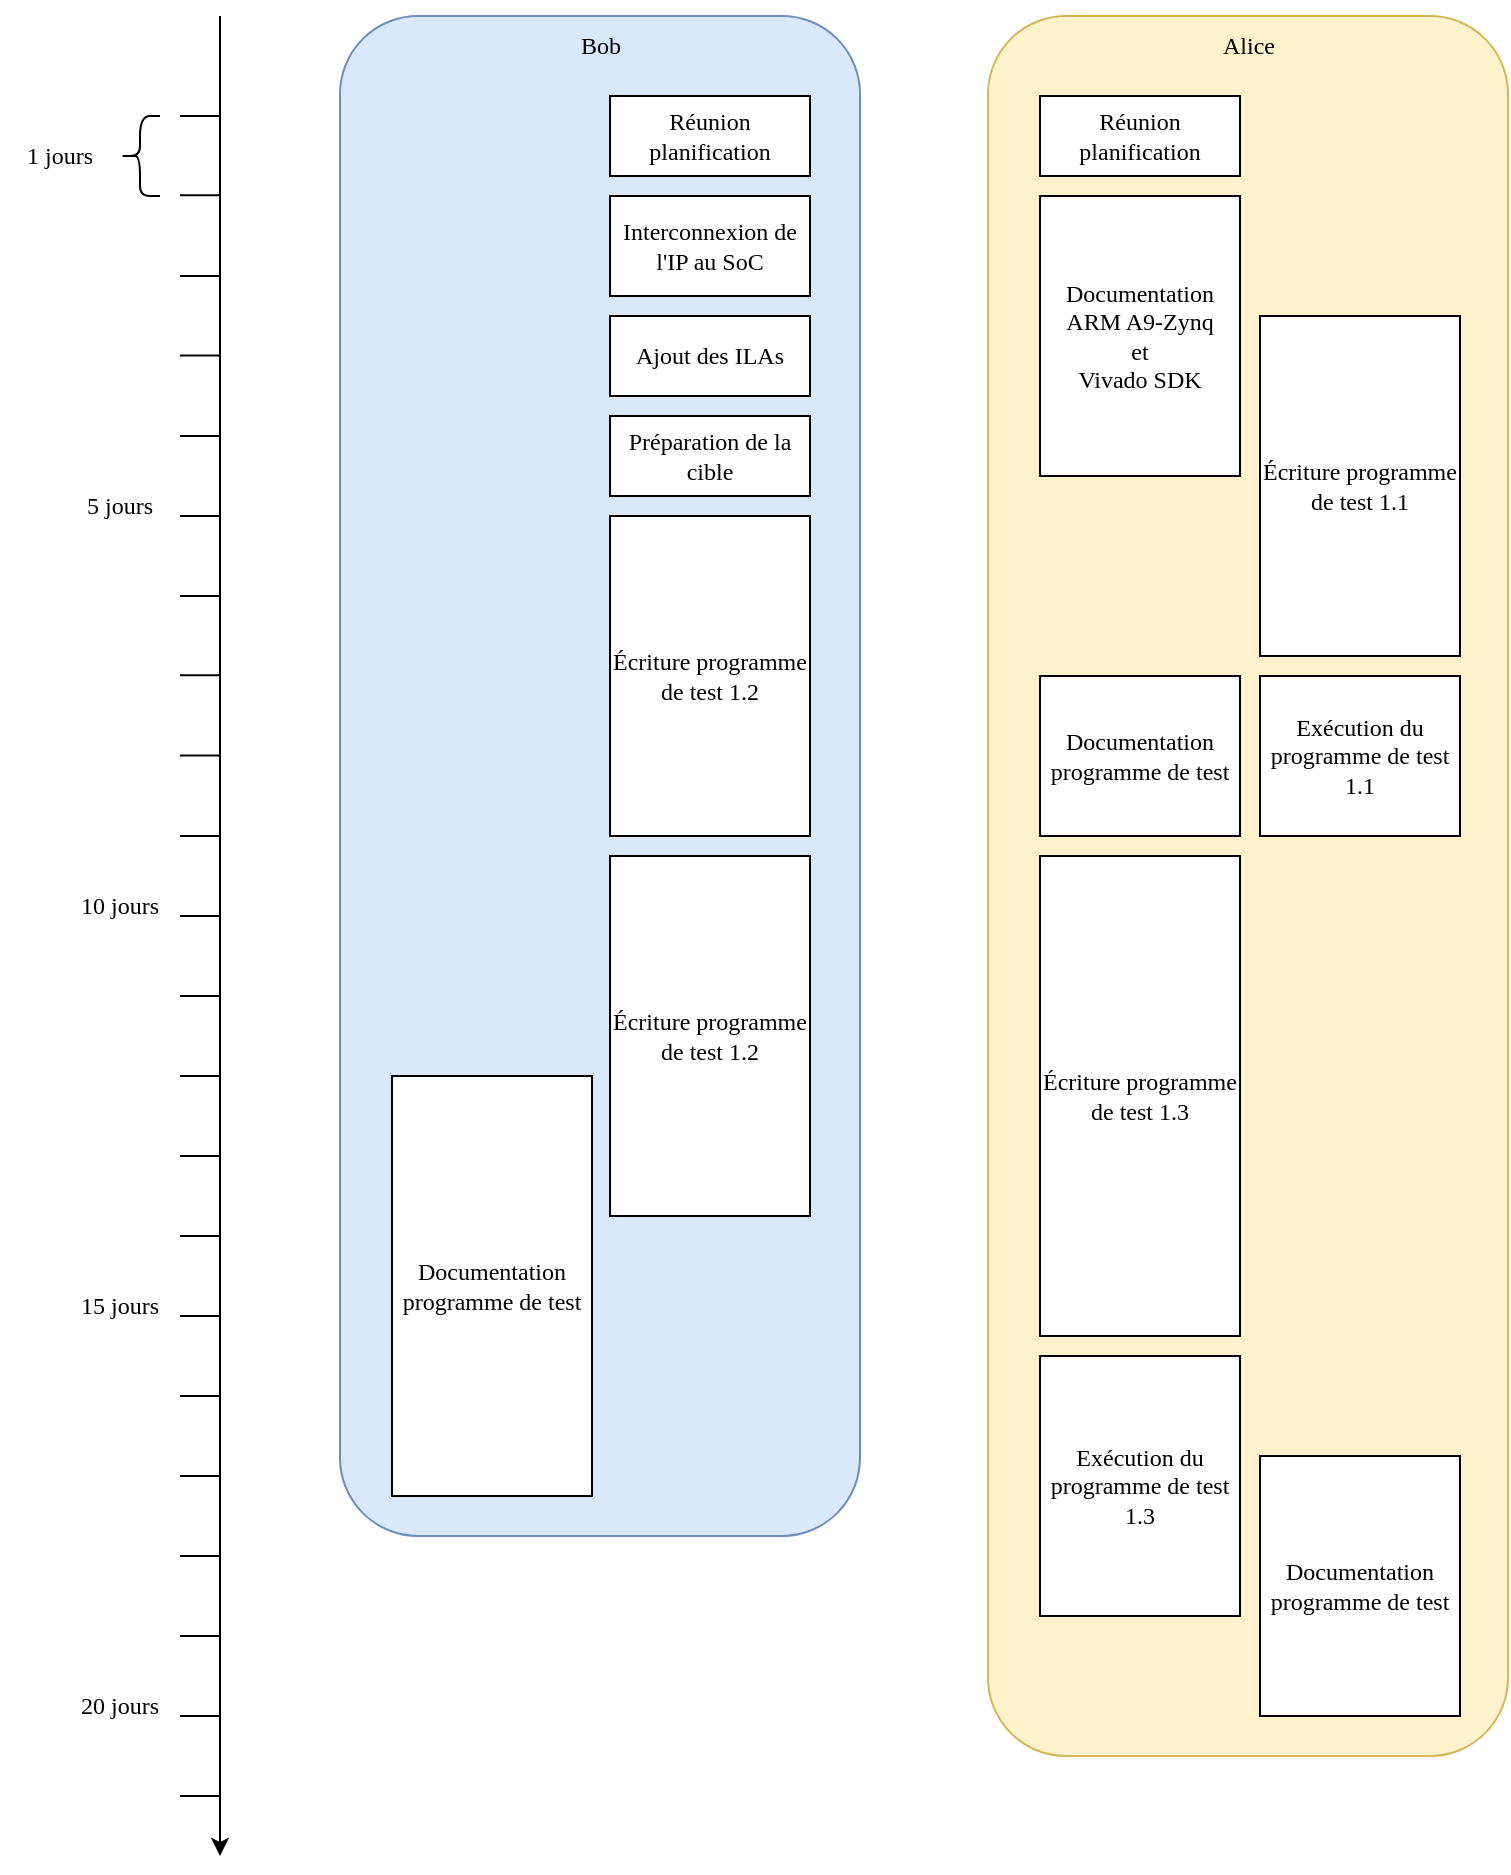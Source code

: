 <mxfile version="20.8.5" type="device"><diagram id="z3ikbc_Riyo83WrPJpMM" name="Page-1"><mxGraphModel dx="2876" dy="1050" grid="1" gridSize="10" guides="1" tooltips="1" connect="1" arrows="1" fold="1" page="1" pageScale="1" pageWidth="827" pageHeight="1169" math="0" shadow="0"><root><mxCell id="0"/><mxCell id="1" parent="0"/><mxCell id="rknJ16STtgYYOyeddop2-58" value="" style="rounded=1;whiteSpace=wrap;html=1;fontFamily=Verdana;fontSize=12;fillColor=#fff2cc;strokeColor=#d6b656;" vertex="1" parent="1"><mxGeometry x="-56" y="40" width="260" height="870" as="geometry"/></mxCell><mxCell id="rknJ16STtgYYOyeddop2-57" value="" style="rounded=1;whiteSpace=wrap;html=1;fontFamily=Verdana;fontSize=12;fillColor=#dae8fc;strokeColor=#6c8ebf;" vertex="1" parent="1"><mxGeometry x="-380" y="40" width="260" height="760" as="geometry"/></mxCell><mxCell id="rknJ16STtgYYOyeddop2-1" value="" style="endArrow=classic;html=1;rounded=0;" edge="1" parent="1"><mxGeometry width="50" height="50" relative="1" as="geometry"><mxPoint x="-440" y="40" as="sourcePoint"/><mxPoint x="-440" y="960" as="targetPoint"/></mxGeometry></mxCell><mxCell id="rknJ16STtgYYOyeddop2-2" value="&lt;font style=&quot;font-size: 12px;&quot; face=&quot;Verdana&quot;&gt;Réunion planification&lt;/font&gt;" style="rounded=0;whiteSpace=wrap;html=1;" vertex="1" parent="1"><mxGeometry x="-245" y="80" width="100" height="40" as="geometry"/></mxCell><mxCell id="rknJ16STtgYYOyeddop2-3" value="&lt;font style=&quot;font-size: 12px;&quot; face=&quot;Verdana&quot;&gt;Réunion planification&lt;/font&gt;" style="rounded=0;whiteSpace=wrap;html=1;" vertex="1" parent="1"><mxGeometry x="-30" y="80" width="100" height="40" as="geometry"/></mxCell><mxCell id="rknJ16STtgYYOyeddop2-4" value="" style="endArrow=none;html=1;rounded=0;fontFamily=Verdana;fontSize=14;" edge="1" parent="1"><mxGeometry width="50" height="50" relative="1" as="geometry"><mxPoint x="-440" y="129.6" as="sourcePoint"/><mxPoint x="-460" y="129.6" as="targetPoint"/></mxGeometry></mxCell><mxCell id="rknJ16STtgYYOyeddop2-7" value="Bob" style="text;html=1;strokeColor=none;fillColor=none;align=center;verticalAlign=middle;whiteSpace=wrap;rounded=0;fontFamily=Verdana;fontSize=12;" vertex="1" parent="1"><mxGeometry x="-287.5" y="40" width="75" height="30" as="geometry"/></mxCell><mxCell id="rknJ16STtgYYOyeddop2-8" value="Alice" style="text;html=1;strokeColor=none;fillColor=none;align=center;verticalAlign=middle;whiteSpace=wrap;rounded=0;fontFamily=Verdana;fontSize=12;" vertex="1" parent="1"><mxGeometry x="36.5" y="40" width="75" height="30" as="geometry"/></mxCell><mxCell id="rknJ16STtgYYOyeddop2-9" value="1 jours" style="text;html=1;strokeColor=none;fillColor=none;align=center;verticalAlign=middle;whiteSpace=wrap;rounded=0;fontFamily=Verdana;fontSize=12;" vertex="1" parent="1"><mxGeometry x="-550" y="95" width="60" height="30" as="geometry"/></mxCell><mxCell id="rknJ16STtgYYOyeddop2-10" value="Interconnexion de l'IP au SoC" style="rounded=0;whiteSpace=wrap;html=1;fontFamily=Verdana;fontSize=12;" vertex="1" parent="1"><mxGeometry x="-245" y="130" width="100" height="50" as="geometry"/></mxCell><mxCell id="rknJ16STtgYYOyeddop2-14" value="Ajout des ILAs" style="rounded=0;whiteSpace=wrap;html=1;fontFamily=Verdana;fontSize=12;" vertex="1" parent="1"><mxGeometry x="-245" y="190" width="100" height="40" as="geometry"/></mxCell><mxCell id="rknJ16STtgYYOyeddop2-15" value="Préparation de la cible" style="rounded=0;whiteSpace=wrap;html=1;fontFamily=Verdana;fontSize=12;" vertex="1" parent="1"><mxGeometry x="-245" y="240" width="100" height="40" as="geometry"/></mxCell><mxCell id="rknJ16STtgYYOyeddop2-16" value="" style="endArrow=none;html=1;rounded=0;fontFamily=Verdana;fontSize=12;" edge="1" parent="1"><mxGeometry width="50" height="50" relative="1" as="geometry"><mxPoint x="-460" y="290" as="sourcePoint"/><mxPoint x="-440" y="290" as="targetPoint"/></mxGeometry></mxCell><mxCell id="rknJ16STtgYYOyeddop2-19" value="" style="shape=curlyBracket;whiteSpace=wrap;html=1;rounded=1;labelPosition=left;verticalLabelPosition=middle;align=right;verticalAlign=middle;fontFamily=Verdana;fontSize=12;" vertex="1" parent="1"><mxGeometry x="-490" y="90" width="20" height="40" as="geometry"/></mxCell><mxCell id="rknJ16STtgYYOyeddop2-21" value="" style="endArrow=none;html=1;rounded=0;fontFamily=Verdana;fontSize=12;" edge="1" parent="1"><mxGeometry width="50" height="50" relative="1" as="geometry"><mxPoint x="-460" y="369.6" as="sourcePoint"/><mxPoint x="-440" y="369.6" as="targetPoint"/></mxGeometry></mxCell><mxCell id="rknJ16STtgYYOyeddop2-22" value="Documentation ARM A9-Zynq&lt;br&gt;&lt;div&gt;et&lt;/div&gt;&lt;div&gt;Vivado SDK&lt;br&gt;&lt;/div&gt;" style="rounded=0;whiteSpace=wrap;html=1;fontFamily=Verdana;fontSize=12;" vertex="1" parent="1"><mxGeometry x="-30" y="130" width="100" height="140" as="geometry"/></mxCell><mxCell id="rknJ16STtgYYOyeddop2-23" value="Écriture programme de test 1.1" style="rounded=0;whiteSpace=wrap;html=1;fontFamily=Verdana;fontSize=12;" vertex="1" parent="1"><mxGeometry x="80" y="190" width="100" height="170" as="geometry"/></mxCell><mxCell id="rknJ16STtgYYOyeddop2-25" value="Écriture programme de test 1.2" style="rounded=0;whiteSpace=wrap;html=1;fontFamily=Verdana;fontSize=12;" vertex="1" parent="1"><mxGeometry x="-245" y="290" width="100" height="160" as="geometry"/></mxCell><mxCell id="rknJ16STtgYYOyeddop2-26" value="Exécution du programme de test 1.1" style="rounded=0;whiteSpace=wrap;html=1;fontFamily=Verdana;fontSize=12;" vertex="1" parent="1"><mxGeometry x="80" y="370" width="100" height="80" as="geometry"/></mxCell><mxCell id="rknJ16STtgYYOyeddop2-27" value="Documentation programme de test" style="rounded=0;whiteSpace=wrap;html=1;fontFamily=Verdana;fontSize=12;" vertex="1" parent="1"><mxGeometry x="-30" y="370" width="100" height="80" as="geometry"/></mxCell><mxCell id="rknJ16STtgYYOyeddop2-28" value="Écriture programme de test 1.3" style="rounded=0;whiteSpace=wrap;html=1;fontFamily=Verdana;fontSize=12;" vertex="1" parent="1"><mxGeometry x="-30" y="460" width="100" height="240" as="geometry"/></mxCell><mxCell id="rknJ16STtgYYOyeddop2-29" value="Exécution du programme de test 1.3" style="rounded=0;whiteSpace=wrap;html=1;fontFamily=Verdana;fontSize=12;" vertex="1" parent="1"><mxGeometry x="-30" y="710" width="100" height="130" as="geometry"/></mxCell><mxCell id="rknJ16STtgYYOyeddop2-30" value="Documentation programme de test" style="rounded=0;whiteSpace=wrap;html=1;fontFamily=Verdana;fontSize=12;" vertex="1" parent="1"><mxGeometry x="80" y="760" width="100" height="130" as="geometry"/></mxCell><mxCell id="rknJ16STtgYYOyeddop2-31" value="Écriture programme de test 1.2" style="rounded=0;whiteSpace=wrap;html=1;fontFamily=Verdana;fontSize=12;" vertex="1" parent="1"><mxGeometry x="-245" y="460" width="100" height="180" as="geometry"/></mxCell><mxCell id="rknJ16STtgYYOyeddop2-33" value="Documentation programme de test" style="rounded=0;whiteSpace=wrap;html=1;fontFamily=Verdana;fontSize=12;" vertex="1" parent="1"><mxGeometry x="-354" y="570" width="100" height="210" as="geometry"/></mxCell><mxCell id="rknJ16STtgYYOyeddop2-34" value="" style="endArrow=none;html=1;rounded=0;fontFamily=Verdana;fontSize=14;" edge="1" parent="1"><mxGeometry width="50" height="50" relative="1" as="geometry"><mxPoint x="-440" y="170" as="sourcePoint"/><mxPoint x="-460" y="170" as="targetPoint"/></mxGeometry></mxCell><mxCell id="rknJ16STtgYYOyeddop2-35" value="" style="endArrow=none;html=1;rounded=0;fontFamily=Verdana;fontSize=14;" edge="1" parent="1"><mxGeometry width="50" height="50" relative="1" as="geometry"><mxPoint x="-440" y="209.8" as="sourcePoint"/><mxPoint x="-460" y="209.8" as="targetPoint"/></mxGeometry></mxCell><mxCell id="rknJ16STtgYYOyeddop2-36" value="" style="endArrow=none;html=1;rounded=0;fontFamily=Verdana;fontSize=14;" edge="1" parent="1"><mxGeometry width="50" height="50" relative="1" as="geometry"><mxPoint x="-440" y="250" as="sourcePoint"/><mxPoint x="-460" y="250" as="targetPoint"/></mxGeometry></mxCell><mxCell id="rknJ16STtgYYOyeddop2-37" value="" style="endArrow=none;html=1;rounded=0;fontFamily=Verdana;fontSize=14;" edge="1" parent="1"><mxGeometry width="50" height="50" relative="1" as="geometry"><mxPoint x="-440" y="330" as="sourcePoint"/><mxPoint x="-460" y="330" as="targetPoint"/></mxGeometry></mxCell><mxCell id="rknJ16STtgYYOyeddop2-38" value="" style="endArrow=none;html=1;rounded=0;fontFamily=Verdana;fontSize=14;" edge="1" parent="1"><mxGeometry width="50" height="50" relative="1" as="geometry"><mxPoint x="-440" y="409.8" as="sourcePoint"/><mxPoint x="-460" y="409.8" as="targetPoint"/></mxGeometry></mxCell><mxCell id="rknJ16STtgYYOyeddop2-39" value="" style="endArrow=none;html=1;rounded=0;fontFamily=Verdana;fontSize=14;" edge="1" parent="1"><mxGeometry width="50" height="50" relative="1" as="geometry"><mxPoint x="-440" y="450" as="sourcePoint"/><mxPoint x="-460" y="450" as="targetPoint"/></mxGeometry></mxCell><mxCell id="rknJ16STtgYYOyeddop2-40" value="" style="endArrow=none;html=1;rounded=0;fontFamily=Verdana;fontSize=14;" edge="1" parent="1"><mxGeometry width="50" height="50" relative="1" as="geometry"><mxPoint x="-440" y="490" as="sourcePoint"/><mxPoint x="-460" y="490" as="targetPoint"/><Array as="points"><mxPoint x="-450" y="490"/></Array></mxGeometry></mxCell><mxCell id="rknJ16STtgYYOyeddop2-41" value="" style="endArrow=none;html=1;rounded=0;fontFamily=Verdana;fontSize=14;" edge="1" parent="1"><mxGeometry width="50" height="50" relative="1" as="geometry"><mxPoint x="-440" y="530" as="sourcePoint"/><mxPoint x="-460" y="530" as="targetPoint"/><Array as="points"><mxPoint x="-450" y="530"/></Array></mxGeometry></mxCell><mxCell id="rknJ16STtgYYOyeddop2-42" value="" style="endArrow=none;html=1;rounded=0;fontFamily=Verdana;fontSize=14;" edge="1" parent="1"><mxGeometry width="50" height="50" relative="1" as="geometry"><mxPoint x="-440" y="570" as="sourcePoint"/><mxPoint x="-460" y="570" as="targetPoint"/><Array as="points"><mxPoint x="-450" y="570"/></Array></mxGeometry></mxCell><mxCell id="rknJ16STtgYYOyeddop2-43" value="" style="endArrow=none;html=1;rounded=0;fontFamily=Verdana;fontSize=14;" edge="1" parent="1"><mxGeometry width="50" height="50" relative="1" as="geometry"><mxPoint x="-440" y="610" as="sourcePoint"/><mxPoint x="-460" y="610" as="targetPoint"/><Array as="points"><mxPoint x="-450" y="610"/></Array></mxGeometry></mxCell><mxCell id="rknJ16STtgYYOyeddop2-44" value="" style="endArrow=none;html=1;rounded=0;fontFamily=Verdana;fontSize=14;" edge="1" parent="1"><mxGeometry width="50" height="50" relative="1" as="geometry"><mxPoint x="-440" y="650" as="sourcePoint"/><mxPoint x="-460" y="650" as="targetPoint"/><Array as="points"><mxPoint x="-450" y="650"/></Array></mxGeometry></mxCell><mxCell id="rknJ16STtgYYOyeddop2-45" value="" style="endArrow=none;html=1;rounded=0;fontFamily=Verdana;fontSize=14;" edge="1" parent="1"><mxGeometry width="50" height="50" relative="1" as="geometry"><mxPoint x="-440" y="690" as="sourcePoint"/><mxPoint x="-460" y="690" as="targetPoint"/><Array as="points"><mxPoint x="-450" y="690"/></Array></mxGeometry></mxCell><mxCell id="rknJ16STtgYYOyeddop2-46" value="" style="endArrow=none;html=1;rounded=0;fontFamily=Verdana;fontSize=14;" edge="1" parent="1"><mxGeometry width="50" height="50" relative="1" as="geometry"><mxPoint x="-440" y="730" as="sourcePoint"/><mxPoint x="-460" y="730" as="targetPoint"/><Array as="points"><mxPoint x="-450" y="730"/></Array></mxGeometry></mxCell><mxCell id="rknJ16STtgYYOyeddop2-47" value="" style="endArrow=none;html=1;rounded=0;fontFamily=Verdana;fontSize=14;" edge="1" parent="1"><mxGeometry width="50" height="50" relative="1" as="geometry"><mxPoint x="-440" y="770" as="sourcePoint"/><mxPoint x="-460" y="770" as="targetPoint"/><Array as="points"><mxPoint x="-450" y="770"/></Array></mxGeometry></mxCell><mxCell id="rknJ16STtgYYOyeddop2-48" value="" style="endArrow=none;html=1;rounded=0;fontFamily=Verdana;fontSize=14;" edge="1" parent="1"><mxGeometry width="50" height="50" relative="1" as="geometry"><mxPoint x="-440" y="810" as="sourcePoint"/><mxPoint x="-460" y="810" as="targetPoint"/><Array as="points"><mxPoint x="-450" y="810"/></Array></mxGeometry></mxCell><mxCell id="rknJ16STtgYYOyeddop2-49" value="" style="endArrow=none;html=1;rounded=0;fontFamily=Verdana;fontSize=14;" edge="1" parent="1"><mxGeometry width="50" height="50" relative="1" as="geometry"><mxPoint x="-440" y="850.0" as="sourcePoint"/><mxPoint x="-460" y="850.0" as="targetPoint"/><Array as="points"><mxPoint x="-450" y="850"/></Array></mxGeometry></mxCell><mxCell id="rknJ16STtgYYOyeddop2-50" value="" style="endArrow=none;html=1;rounded=0;fontFamily=Verdana;fontSize=14;" edge="1" parent="1"><mxGeometry width="50" height="50" relative="1" as="geometry"><mxPoint x="-440" y="890.0" as="sourcePoint"/><mxPoint x="-460" y="890.0" as="targetPoint"/><Array as="points"><mxPoint x="-450" y="890"/></Array></mxGeometry></mxCell><mxCell id="rknJ16STtgYYOyeddop2-51" value="" style="endArrow=none;html=1;rounded=0;fontFamily=Verdana;fontSize=14;" edge="1" parent="1"><mxGeometry width="50" height="50" relative="1" as="geometry"><mxPoint x="-440" y="930" as="sourcePoint"/><mxPoint x="-460" y="930" as="targetPoint"/><Array as="points"><mxPoint x="-450" y="930"/></Array></mxGeometry></mxCell><mxCell id="rknJ16STtgYYOyeddop2-53" value="5 jours" style="text;html=1;strokeColor=none;fillColor=none;align=center;verticalAlign=middle;whiteSpace=wrap;rounded=0;fontFamily=Verdana;fontSize=12;" vertex="1" parent="1"><mxGeometry x="-520" y="270" width="60" height="30" as="geometry"/></mxCell><mxCell id="rknJ16STtgYYOyeddop2-54" value="10 jours" style="text;html=1;strokeColor=none;fillColor=none;align=center;verticalAlign=middle;whiteSpace=wrap;rounded=0;fontFamily=Verdana;fontSize=12;" vertex="1" parent="1"><mxGeometry x="-520" y="470" width="60" height="30" as="geometry"/></mxCell><mxCell id="rknJ16STtgYYOyeddop2-55" value="15 jours" style="text;html=1;strokeColor=none;fillColor=none;align=center;verticalAlign=middle;whiteSpace=wrap;rounded=0;fontFamily=Verdana;fontSize=12;" vertex="1" parent="1"><mxGeometry x="-520" y="670" width="60" height="30" as="geometry"/></mxCell><mxCell id="rknJ16STtgYYOyeddop2-56" value="20 jours" style="text;html=1;strokeColor=none;fillColor=none;align=center;verticalAlign=middle;whiteSpace=wrap;rounded=0;fontFamily=Verdana;fontSize=12;" vertex="1" parent="1"><mxGeometry x="-520" y="870" width="60" height="30" as="geometry"/></mxCell><mxCell id="rknJ16STtgYYOyeddop2-59" value="" style="endArrow=none;html=1;rounded=0;fontFamily=Verdana;fontSize=14;" edge="1" parent="1"><mxGeometry width="50" height="50" relative="1" as="geometry"><mxPoint x="-440" y="90.0" as="sourcePoint"/><mxPoint x="-460" y="90.0" as="targetPoint"/></mxGeometry></mxCell></root></mxGraphModel></diagram></mxfile>